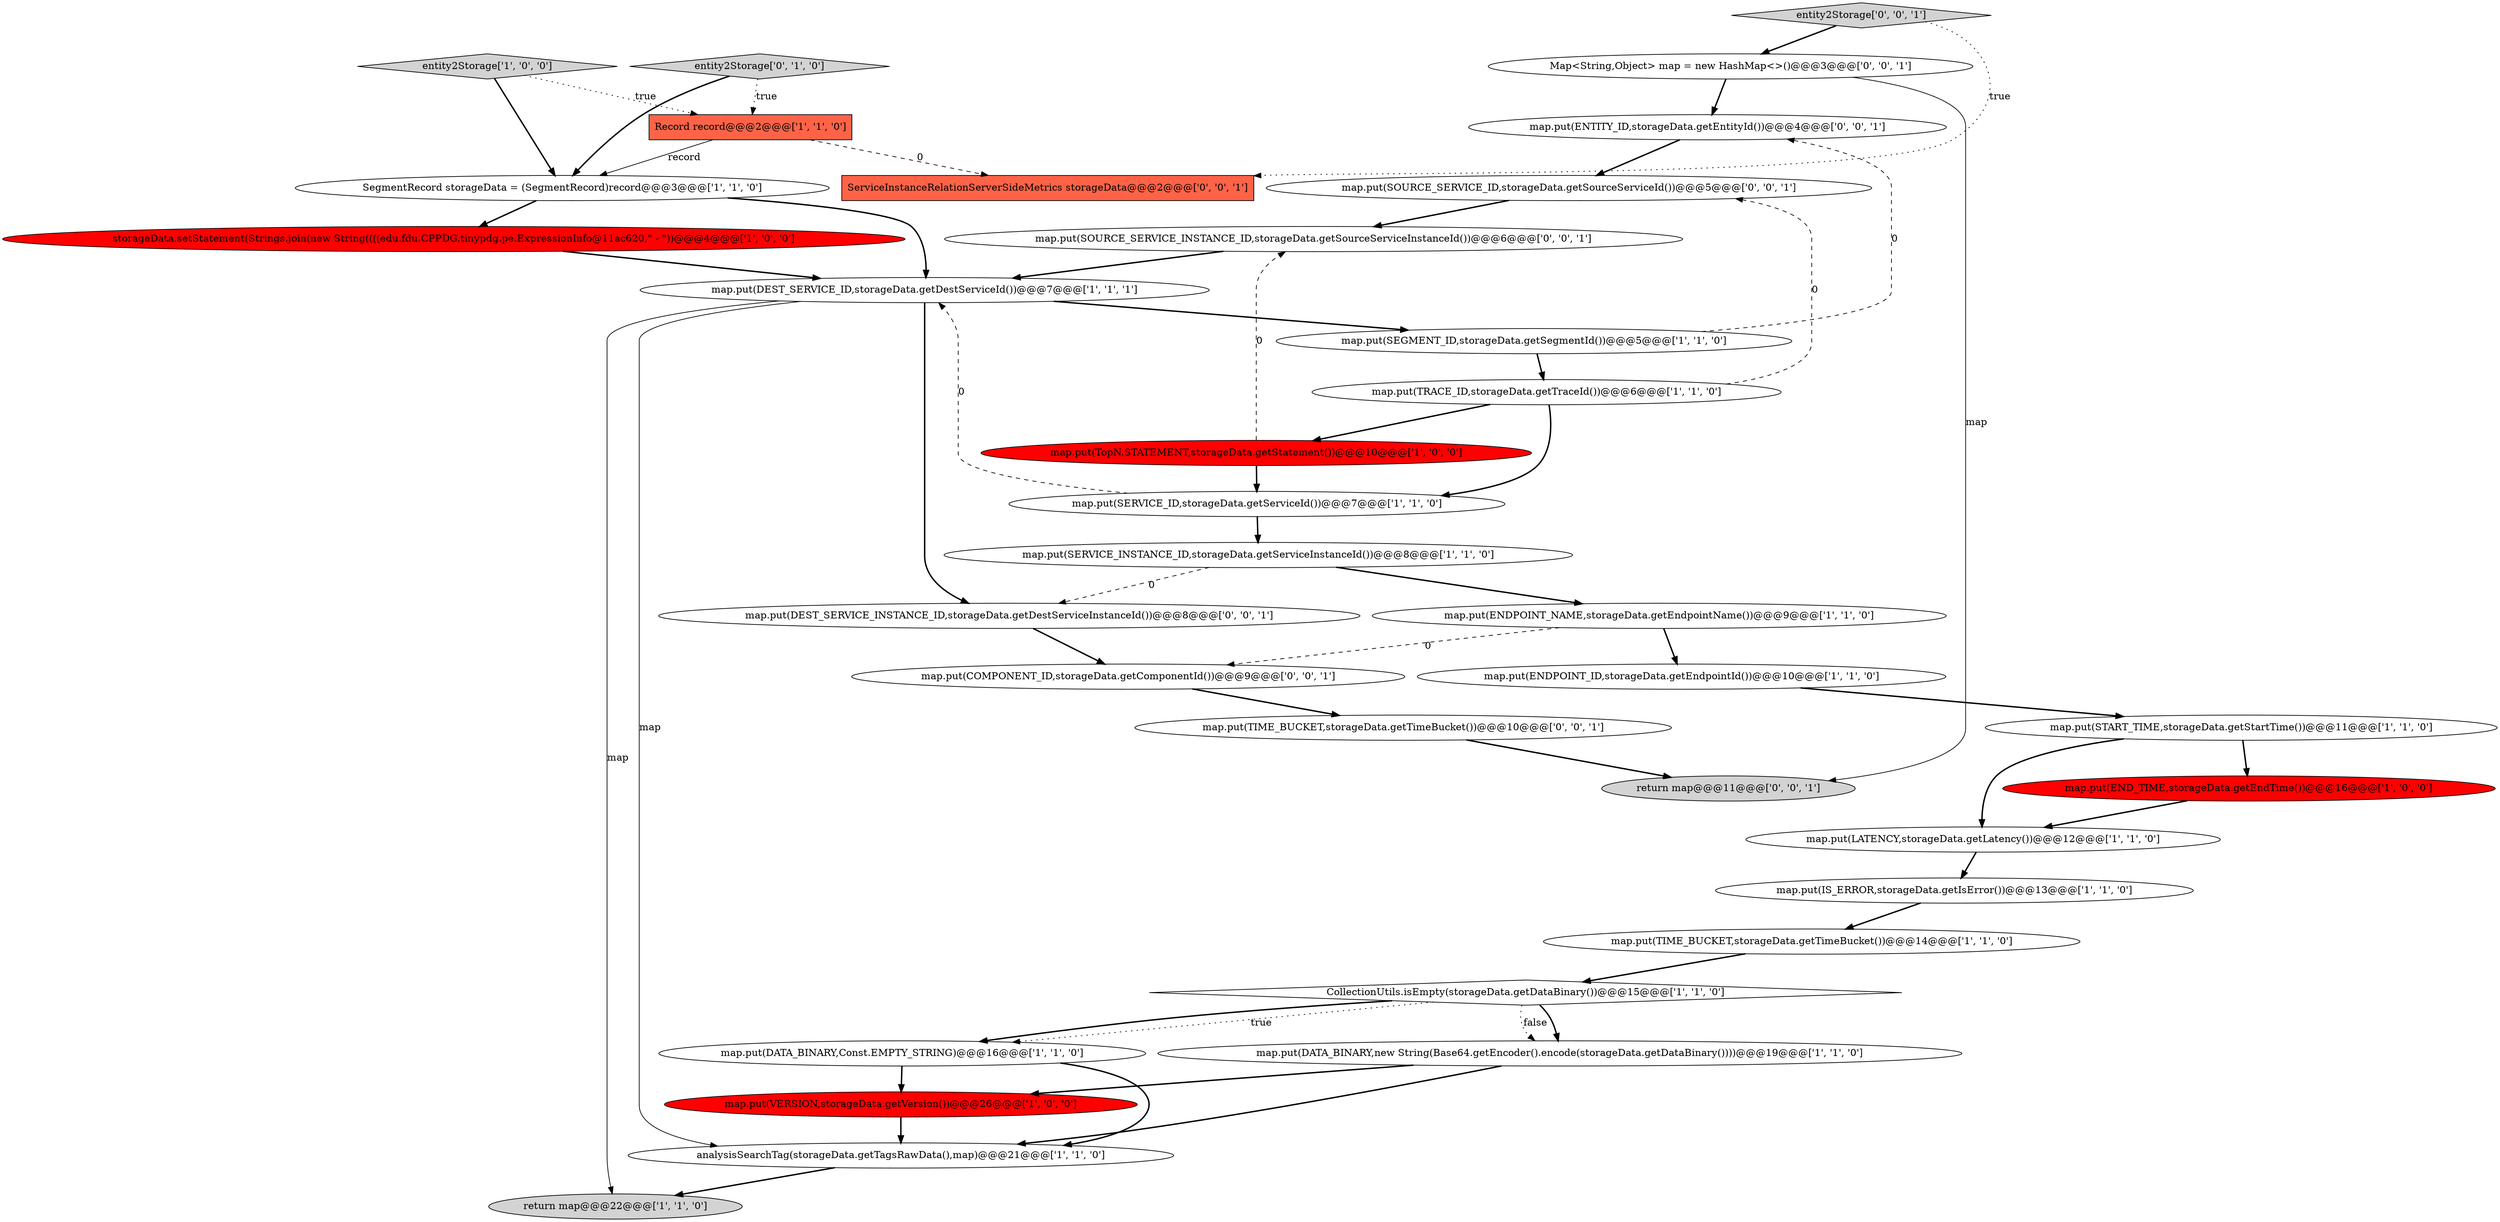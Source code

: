 digraph {
6 [style = filled, label = "map.put(SERVICE_INSTANCE_ID,storageData.getServiceInstanceId())@@@8@@@['1', '1', '0']", fillcolor = white, shape = ellipse image = "AAA0AAABBB1BBB"];
9 [style = filled, label = "map.put(START_TIME,storageData.getStartTime())@@@11@@@['1', '1', '0']", fillcolor = white, shape = ellipse image = "AAA0AAABBB1BBB"];
16 [style = filled, label = "map.put(DATA_BINARY,Const.EMPTY_STRING)@@@16@@@['1', '1', '0']", fillcolor = white, shape = ellipse image = "AAA0AAABBB1BBB"];
5 [style = filled, label = "map.put(SERVICE_ID,storageData.getServiceId())@@@7@@@['1', '1', '0']", fillcolor = white, shape = ellipse image = "AAA0AAABBB1BBB"];
30 [style = filled, label = "Map<String,Object> map = new HashMap<>()@@@3@@@['0', '0', '1']", fillcolor = white, shape = ellipse image = "AAA0AAABBB3BBB"];
27 [style = filled, label = "map.put(COMPONENT_ID,storageData.getComponentId())@@@9@@@['0', '0', '1']", fillcolor = white, shape = ellipse image = "AAA0AAABBB3BBB"];
8 [style = filled, label = "analysisSearchTag(storageData.getTagsRawData(),map)@@@21@@@['1', '1', '0']", fillcolor = white, shape = ellipse image = "AAA0AAABBB1BBB"];
24 [style = filled, label = "map.put(ENTITY_ID,storageData.getEntityId())@@@4@@@['0', '0', '1']", fillcolor = white, shape = ellipse image = "AAA0AAABBB3BBB"];
7 [style = filled, label = "map.put(ENDPOINT_NAME,storageData.getEndpointName())@@@9@@@['1', '1', '0']", fillcolor = white, shape = ellipse image = "AAA0AAABBB1BBB"];
13 [style = filled, label = "map.put(VERSION,storageData.getVersion())@@@26@@@['1', '0', '0']", fillcolor = red, shape = ellipse image = "AAA1AAABBB1BBB"];
18 [style = filled, label = "Record record@@@2@@@['1', '1', '0']", fillcolor = tomato, shape = box image = "AAA0AAABBB1BBB"];
31 [style = filled, label = "map.put(TIME_BUCKET,storageData.getTimeBucket())@@@10@@@['0', '0', '1']", fillcolor = white, shape = ellipse image = "AAA0AAABBB3BBB"];
2 [style = filled, label = "return map@@@22@@@['1', '1', '0']", fillcolor = lightgray, shape = ellipse image = "AAA0AAABBB1BBB"];
33 [style = filled, label = "map.put(DEST_SERVICE_INSTANCE_ID,storageData.getDestServiceInstanceId())@@@8@@@['0', '0', '1']", fillcolor = white, shape = ellipse image = "AAA0AAABBB3BBB"];
25 [style = filled, label = "return map@@@11@@@['0', '0', '1']", fillcolor = lightgray, shape = ellipse image = "AAA0AAABBB3BBB"];
11 [style = filled, label = "storageData.setStatement(Strings.join(new String((((edu.fdu.CPPDG.tinypdg.pe.ExpressionInfo@11ac620,\" - \"))@@@4@@@['1', '0', '0']", fillcolor = red, shape = ellipse image = "AAA1AAABBB1BBB"];
17 [style = filled, label = "map.put(IS_ERROR,storageData.getIsError())@@@13@@@['1', '1', '0']", fillcolor = white, shape = ellipse image = "AAA0AAABBB1BBB"];
23 [style = filled, label = "entity2Storage['0', '1', '0']", fillcolor = lightgray, shape = diamond image = "AAA0AAABBB2BBB"];
12 [style = filled, label = "map.put(DEST_SERVICE_ID,storageData.getDestServiceId())@@@7@@@['1', '1', '1']", fillcolor = white, shape = ellipse image = "AAA0AAABBB1BBB"];
21 [style = filled, label = "map.put(END_TIME,storageData.getEndTime())@@@16@@@['1', '0', '0']", fillcolor = red, shape = ellipse image = "AAA1AAABBB1BBB"];
29 [style = filled, label = "entity2Storage['0', '0', '1']", fillcolor = lightgray, shape = diamond image = "AAA0AAABBB3BBB"];
3 [style = filled, label = "map.put(TopN.STATEMENT,storageData.getStatement())@@@10@@@['1', '0', '0']", fillcolor = red, shape = ellipse image = "AAA1AAABBB1BBB"];
20 [style = filled, label = "map.put(LATENCY,storageData.getLatency())@@@12@@@['1', '1', '0']", fillcolor = white, shape = ellipse image = "AAA0AAABBB1BBB"];
0 [style = filled, label = "SegmentRecord storageData = (SegmentRecord)record@@@3@@@['1', '1', '0']", fillcolor = white, shape = ellipse image = "AAA0AAABBB1BBB"];
1 [style = filled, label = "map.put(SEGMENT_ID,storageData.getSegmentId())@@@5@@@['1', '1', '0']", fillcolor = white, shape = ellipse image = "AAA0AAABBB1BBB"];
14 [style = filled, label = "entity2Storage['1', '0', '0']", fillcolor = lightgray, shape = diamond image = "AAA0AAABBB1BBB"];
4 [style = filled, label = "map.put(DATA_BINARY,new String(Base64.getEncoder().encode(storageData.getDataBinary())))@@@19@@@['1', '1', '0']", fillcolor = white, shape = ellipse image = "AAA0AAABBB1BBB"];
28 [style = filled, label = "ServiceInstanceRelationServerSideMetrics storageData@@@2@@@['0', '0', '1']", fillcolor = tomato, shape = box image = "AAA0AAABBB3BBB"];
22 [style = filled, label = "map.put(TIME_BUCKET,storageData.getTimeBucket())@@@14@@@['1', '1', '0']", fillcolor = white, shape = ellipse image = "AAA0AAABBB1BBB"];
32 [style = filled, label = "map.put(SOURCE_SERVICE_ID,storageData.getSourceServiceId())@@@5@@@['0', '0', '1']", fillcolor = white, shape = ellipse image = "AAA0AAABBB3BBB"];
10 [style = filled, label = "map.put(TRACE_ID,storageData.getTraceId())@@@6@@@['1', '1', '0']", fillcolor = white, shape = ellipse image = "AAA0AAABBB1BBB"];
26 [style = filled, label = "map.put(SOURCE_SERVICE_INSTANCE_ID,storageData.getSourceServiceInstanceId())@@@6@@@['0', '0', '1']", fillcolor = white, shape = ellipse image = "AAA0AAABBB3BBB"];
19 [style = filled, label = "map.put(ENDPOINT_ID,storageData.getEndpointId())@@@10@@@['1', '1', '0']", fillcolor = white, shape = ellipse image = "AAA0AAABBB1BBB"];
15 [style = filled, label = "CollectionUtils.isEmpty(storageData.getDataBinary())@@@15@@@['1', '1', '0']", fillcolor = white, shape = diamond image = "AAA0AAABBB1BBB"];
30->24 [style = bold, label=""];
16->13 [style = bold, label=""];
5->12 [style = dashed, label="0"];
20->17 [style = bold, label=""];
22->15 [style = bold, label=""];
31->25 [style = bold, label=""];
3->26 [style = dashed, label="0"];
16->8 [style = bold, label=""];
29->30 [style = bold, label=""];
0->12 [style = bold, label=""];
4->13 [style = bold, label=""];
24->32 [style = bold, label=""];
0->11 [style = bold, label=""];
10->3 [style = bold, label=""];
12->8 [style = solid, label="map"];
9->20 [style = bold, label=""];
11->12 [style = bold, label=""];
27->31 [style = bold, label=""];
15->16 [style = dotted, label="true"];
17->22 [style = bold, label=""];
15->16 [style = bold, label=""];
12->1 [style = bold, label=""];
23->0 [style = bold, label=""];
33->27 [style = bold, label=""];
32->26 [style = bold, label=""];
6->33 [style = dashed, label="0"];
18->0 [style = solid, label="record"];
7->27 [style = dashed, label="0"];
26->12 [style = bold, label=""];
3->5 [style = bold, label=""];
21->20 [style = bold, label=""];
10->5 [style = bold, label=""];
5->6 [style = bold, label=""];
14->0 [style = bold, label=""];
8->2 [style = bold, label=""];
12->2 [style = solid, label="map"];
19->9 [style = bold, label=""];
23->18 [style = dotted, label="true"];
29->28 [style = dotted, label="true"];
1->24 [style = dashed, label="0"];
10->32 [style = dashed, label="0"];
30->25 [style = solid, label="map"];
15->4 [style = bold, label=""];
9->21 [style = bold, label=""];
12->33 [style = bold, label=""];
18->28 [style = dashed, label="0"];
4->8 [style = bold, label=""];
13->8 [style = bold, label=""];
6->7 [style = bold, label=""];
1->10 [style = bold, label=""];
7->19 [style = bold, label=""];
14->18 [style = dotted, label="true"];
15->4 [style = dotted, label="false"];
}
